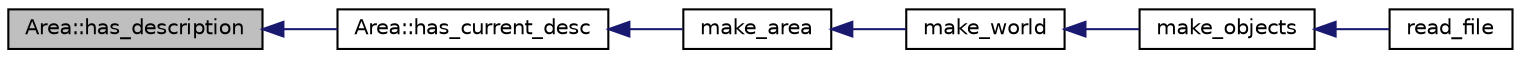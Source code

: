 digraph G
{
  edge [fontname="Helvetica",fontsize="10",labelfontname="Helvetica",labelfontsize="10"];
  node [fontname="Helvetica",fontsize="10",shape=record];
  rankdir="LR";
  Node1 [label="Area::has_description",height=0.2,width=0.4,color="black", fillcolor="grey75", style="filled" fontcolor="black"];
  Node1 -> Node2 [dir="back",color="midnightblue",fontsize="10",style="solid",fontname="Helvetica"];
  Node2 [label="Area::has_current_desc",height=0.2,width=0.4,color="black", fillcolor="white", style="filled",URL="$class_area.html#a7a2701d4527e084ea7f8944925b539d7"];
  Node2 -> Node3 [dir="back",color="midnightblue",fontsize="10",style="solid",fontname="Helvetica"];
  Node3 [label="make_area",height=0.2,width=0.4,color="black", fillcolor="white", style="filled",URL="$parser_8h.html#aa0a2a8e7e35261c36a5268b099b972c0"];
  Node3 -> Node4 [dir="back",color="midnightblue",fontsize="10",style="solid",fontname="Helvetica"];
  Node4 [label="make_world",height=0.2,width=0.4,color="black", fillcolor="white", style="filled",URL="$parser_8h.html#aa822a7164b884d2b057604a10a69f160"];
  Node4 -> Node5 [dir="back",color="midnightblue",fontsize="10",style="solid",fontname="Helvetica"];
  Node5 [label="make_objects",height=0.2,width=0.4,color="black", fillcolor="white", style="filled",URL="$parser_8h.html#a0770bb1cd7b266aa1bdaca961380244c"];
  Node5 -> Node6 [dir="back",color="midnightblue",fontsize="10",style="solid",fontname="Helvetica"];
  Node6 [label="read_file",height=0.2,width=0.4,color="black", fillcolor="white", style="filled",URL="$parser_8h.html#a56cad0ffafea1cb6e859d550e423d599"];
}
